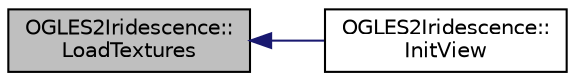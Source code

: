 digraph "OGLES2Iridescence::LoadTextures"
{
  edge [fontname="Helvetica",fontsize="10",labelfontname="Helvetica",labelfontsize="10"];
  node [fontname="Helvetica",fontsize="10",shape=record];
  rankdir="LR";
  Node1 [label="OGLES2Iridescence::\lLoadTextures",height=0.2,width=0.4,color="black", fillcolor="grey75", style="filled", fontcolor="black"];
  Node1 -> Node2 [dir="back",color="midnightblue",fontsize="10",style="solid",fontname="Helvetica"];
  Node2 [label="OGLES2Iridescence::\lInitView",height=0.2,width=0.4,color="black", fillcolor="white", style="filled",URL="$class_o_g_l_e_s2_iridescence.html#a0344e346330898434ae5fcfe5132b6c3"];
}
